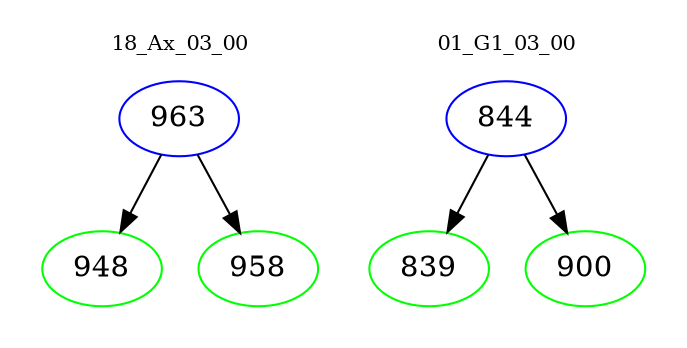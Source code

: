 digraph{
subgraph cluster_0 {
color = white
label = "18_Ax_03_00";
fontsize=10;
T0_963 [label="963", color="blue"]
T0_963 -> T0_948 [color="black"]
T0_948 [label="948", color="green"]
T0_963 -> T0_958 [color="black"]
T0_958 [label="958", color="green"]
}
subgraph cluster_1 {
color = white
label = "01_G1_03_00";
fontsize=10;
T1_844 [label="844", color="blue"]
T1_844 -> T1_839 [color="black"]
T1_839 [label="839", color="green"]
T1_844 -> T1_900 [color="black"]
T1_900 [label="900", color="green"]
}
}
